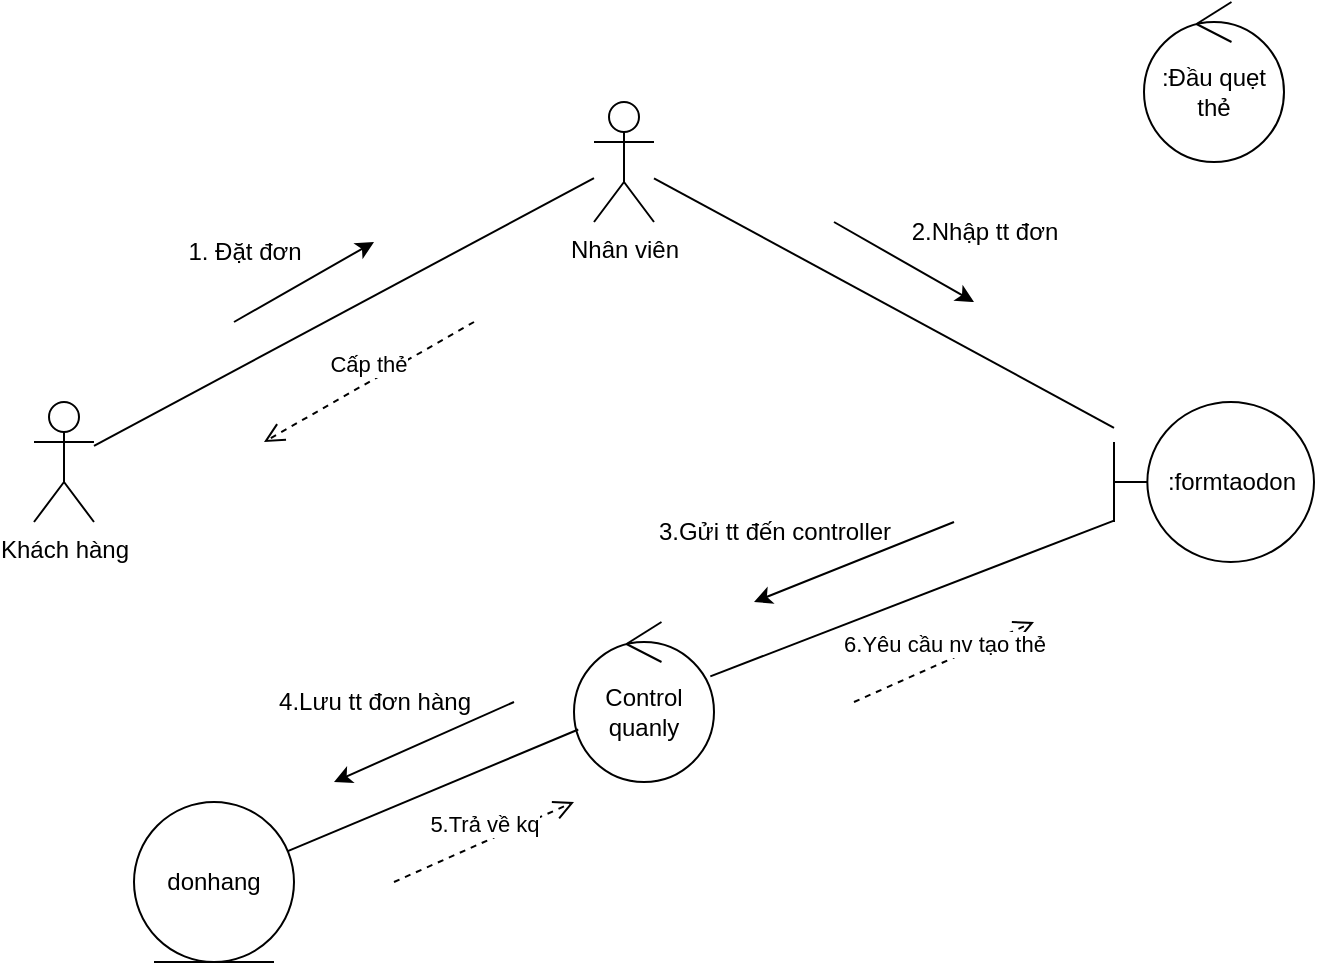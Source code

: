<mxfile version="26.0.16">
  <diagram name="Page-1" id="FmIGBg84QRiCbfud3P6u">
    <mxGraphModel dx="733" dy="1501" grid="1" gridSize="10" guides="1" tooltips="1" connect="1" arrows="1" fold="1" page="1" pageScale="1" pageWidth="850" pageHeight="1100" math="0" shadow="0">
      <root>
        <mxCell id="0" />
        <mxCell id="1" parent="0" />
        <mxCell id="CPUTEz3y_prOQRJcTDRX-1" value="Khách hàng" style="shape=umlActor;verticalLabelPosition=bottom;verticalAlign=top;html=1;" vertex="1" parent="1">
          <mxGeometry x="230" y="140" width="30" height="60" as="geometry" />
        </mxCell>
        <mxCell id="CPUTEz3y_prOQRJcTDRX-2" value="Nhân viên" style="shape=umlActor;verticalLabelPosition=bottom;verticalAlign=top;html=1;" vertex="1" parent="1">
          <mxGeometry x="510" y="-10" width="30" height="60" as="geometry" />
        </mxCell>
        <mxCell id="CPUTEz3y_prOQRJcTDRX-3" value="" style="endArrow=none;html=1;rounded=0;" edge="1" parent="1" source="CPUTEz3y_prOQRJcTDRX-1" target="CPUTEz3y_prOQRJcTDRX-2">
          <mxGeometry width="50" height="50" relative="1" as="geometry">
            <mxPoint x="380" y="170" as="sourcePoint" />
            <mxPoint x="430" y="120" as="targetPoint" />
          </mxGeometry>
        </mxCell>
        <mxCell id="CPUTEz3y_prOQRJcTDRX-4" value="" style="endArrow=classic;html=1;rounded=0;" edge="1" parent="1">
          <mxGeometry width="50" height="50" relative="1" as="geometry">
            <mxPoint x="330" y="100" as="sourcePoint" />
            <mxPoint x="400" y="60" as="targetPoint" />
          </mxGeometry>
        </mxCell>
        <mxCell id="CPUTEz3y_prOQRJcTDRX-5" value="1. Đặt đơn" style="text;html=1;align=center;verticalAlign=middle;resizable=0;points=[];autosize=1;strokeColor=none;fillColor=none;" vertex="1" parent="1">
          <mxGeometry x="295" y="50" width="80" height="30" as="geometry" />
        </mxCell>
        <mxCell id="CPUTEz3y_prOQRJcTDRX-6" value=":formtaodon" style="shape=umlBoundary;whiteSpace=wrap;html=1;" vertex="1" parent="1">
          <mxGeometry x="770" y="140" width="100" height="80" as="geometry" />
        </mxCell>
        <mxCell id="CPUTEz3y_prOQRJcTDRX-7" value="" style="endArrow=none;html=1;rounded=0;" edge="1" parent="1" source="CPUTEz3y_prOQRJcTDRX-6" target="CPUTEz3y_prOQRJcTDRX-2">
          <mxGeometry width="50" height="50" relative="1" as="geometry">
            <mxPoint x="270" y="172" as="sourcePoint" />
            <mxPoint x="520" y="38" as="targetPoint" />
          </mxGeometry>
        </mxCell>
        <mxCell id="CPUTEz3y_prOQRJcTDRX-9" value="" style="endArrow=classic;html=1;rounded=0;" edge="1" parent="1">
          <mxGeometry width="50" height="50" relative="1" as="geometry">
            <mxPoint x="630" y="50" as="sourcePoint" />
            <mxPoint x="700" y="90" as="targetPoint" />
          </mxGeometry>
        </mxCell>
        <mxCell id="CPUTEz3y_prOQRJcTDRX-10" value="2.Nhập tt đơn" style="text;html=1;align=center;verticalAlign=middle;resizable=0;points=[];autosize=1;strokeColor=none;fillColor=none;" vertex="1" parent="1">
          <mxGeometry x="655" y="40" width="100" height="30" as="geometry" />
        </mxCell>
        <mxCell id="CPUTEz3y_prOQRJcTDRX-11" value=":Đầu quẹt thẻ" style="ellipse;shape=umlControl;whiteSpace=wrap;html=1;" vertex="1" parent="1">
          <mxGeometry x="785" y="-60" width="70" height="80" as="geometry" />
        </mxCell>
        <mxCell id="CPUTEz3y_prOQRJcTDRX-12" value="Control&lt;br&gt;quanly" style="ellipse;shape=umlControl;whiteSpace=wrap;html=1;" vertex="1" parent="1">
          <mxGeometry x="500" y="250" width="70" height="80" as="geometry" />
        </mxCell>
        <mxCell id="CPUTEz3y_prOQRJcTDRX-13" value="" style="endArrow=none;html=1;rounded=0;" edge="1" parent="1" source="CPUTEz3y_prOQRJcTDRX-6" target="CPUTEz3y_prOQRJcTDRX-12">
          <mxGeometry width="50" height="50" relative="1" as="geometry">
            <mxPoint x="780" y="163" as="sourcePoint" />
            <mxPoint x="550" y="38" as="targetPoint" />
          </mxGeometry>
        </mxCell>
        <mxCell id="CPUTEz3y_prOQRJcTDRX-14" value="3.Gửi tt đến controller" style="text;html=1;align=center;verticalAlign=middle;resizable=0;points=[];autosize=1;strokeColor=none;fillColor=none;" vertex="1" parent="1">
          <mxGeometry x="530" y="190" width="140" height="30" as="geometry" />
        </mxCell>
        <mxCell id="CPUTEz3y_prOQRJcTDRX-15" value="" style="endArrow=classic;html=1;rounded=0;" edge="1" parent="1">
          <mxGeometry width="50" height="50" relative="1" as="geometry">
            <mxPoint x="690" y="200" as="sourcePoint" />
            <mxPoint x="590" y="240" as="targetPoint" />
          </mxGeometry>
        </mxCell>
        <mxCell id="CPUTEz3y_prOQRJcTDRX-16" value="donhang" style="ellipse;shape=umlEntity;whiteSpace=wrap;html=1;" vertex="1" parent="1">
          <mxGeometry x="280" y="340" width="80" height="80" as="geometry" />
        </mxCell>
        <mxCell id="CPUTEz3y_prOQRJcTDRX-17" value="" style="endArrow=none;html=1;rounded=0;" edge="1" parent="1" source="CPUTEz3y_prOQRJcTDRX-12" target="CPUTEz3y_prOQRJcTDRX-16">
          <mxGeometry width="50" height="50" relative="1" as="geometry">
            <mxPoint x="636" y="350" as="sourcePoint" />
            <mxPoint x="434" y="428" as="targetPoint" />
          </mxGeometry>
        </mxCell>
        <mxCell id="CPUTEz3y_prOQRJcTDRX-18" value="" style="endArrow=classic;html=1;rounded=0;" edge="1" parent="1">
          <mxGeometry width="50" height="50" relative="1" as="geometry">
            <mxPoint x="470" y="290" as="sourcePoint" />
            <mxPoint x="380" y="330" as="targetPoint" />
          </mxGeometry>
        </mxCell>
        <mxCell id="CPUTEz3y_prOQRJcTDRX-19" value="4.Lưu tt đơn hàng" style="text;html=1;align=center;verticalAlign=middle;resizable=0;points=[];autosize=1;strokeColor=none;fillColor=none;" vertex="1" parent="1">
          <mxGeometry x="340" y="275" width="120" height="30" as="geometry" />
        </mxCell>
        <mxCell id="CPUTEz3y_prOQRJcTDRX-20" value="Cấp thẻ" style="html=1;verticalAlign=bottom;endArrow=open;dashed=1;endSize=8;curved=0;rounded=0;" edge="1" parent="1">
          <mxGeometry relative="1" as="geometry">
            <mxPoint x="450" y="100" as="sourcePoint" />
            <mxPoint x="345" y="160" as="targetPoint" />
          </mxGeometry>
        </mxCell>
        <mxCell id="CPUTEz3y_prOQRJcTDRX-21" value="5.Trả về kq" style="html=1;verticalAlign=bottom;endArrow=open;dashed=1;endSize=8;curved=0;rounded=0;" edge="1" parent="1">
          <mxGeometry relative="1" as="geometry">
            <mxPoint x="410" y="380" as="sourcePoint" />
            <mxPoint x="500" y="340" as="targetPoint" />
          </mxGeometry>
        </mxCell>
        <mxCell id="CPUTEz3y_prOQRJcTDRX-22" value="6.Yêu cầu nv tạo thẻ" style="html=1;verticalAlign=bottom;endArrow=open;dashed=1;endSize=8;curved=0;rounded=0;" edge="1" parent="1">
          <mxGeometry relative="1" as="geometry">
            <mxPoint x="640" y="290" as="sourcePoint" />
            <mxPoint x="730" y="250" as="targetPoint" />
          </mxGeometry>
        </mxCell>
      </root>
    </mxGraphModel>
  </diagram>
</mxfile>
